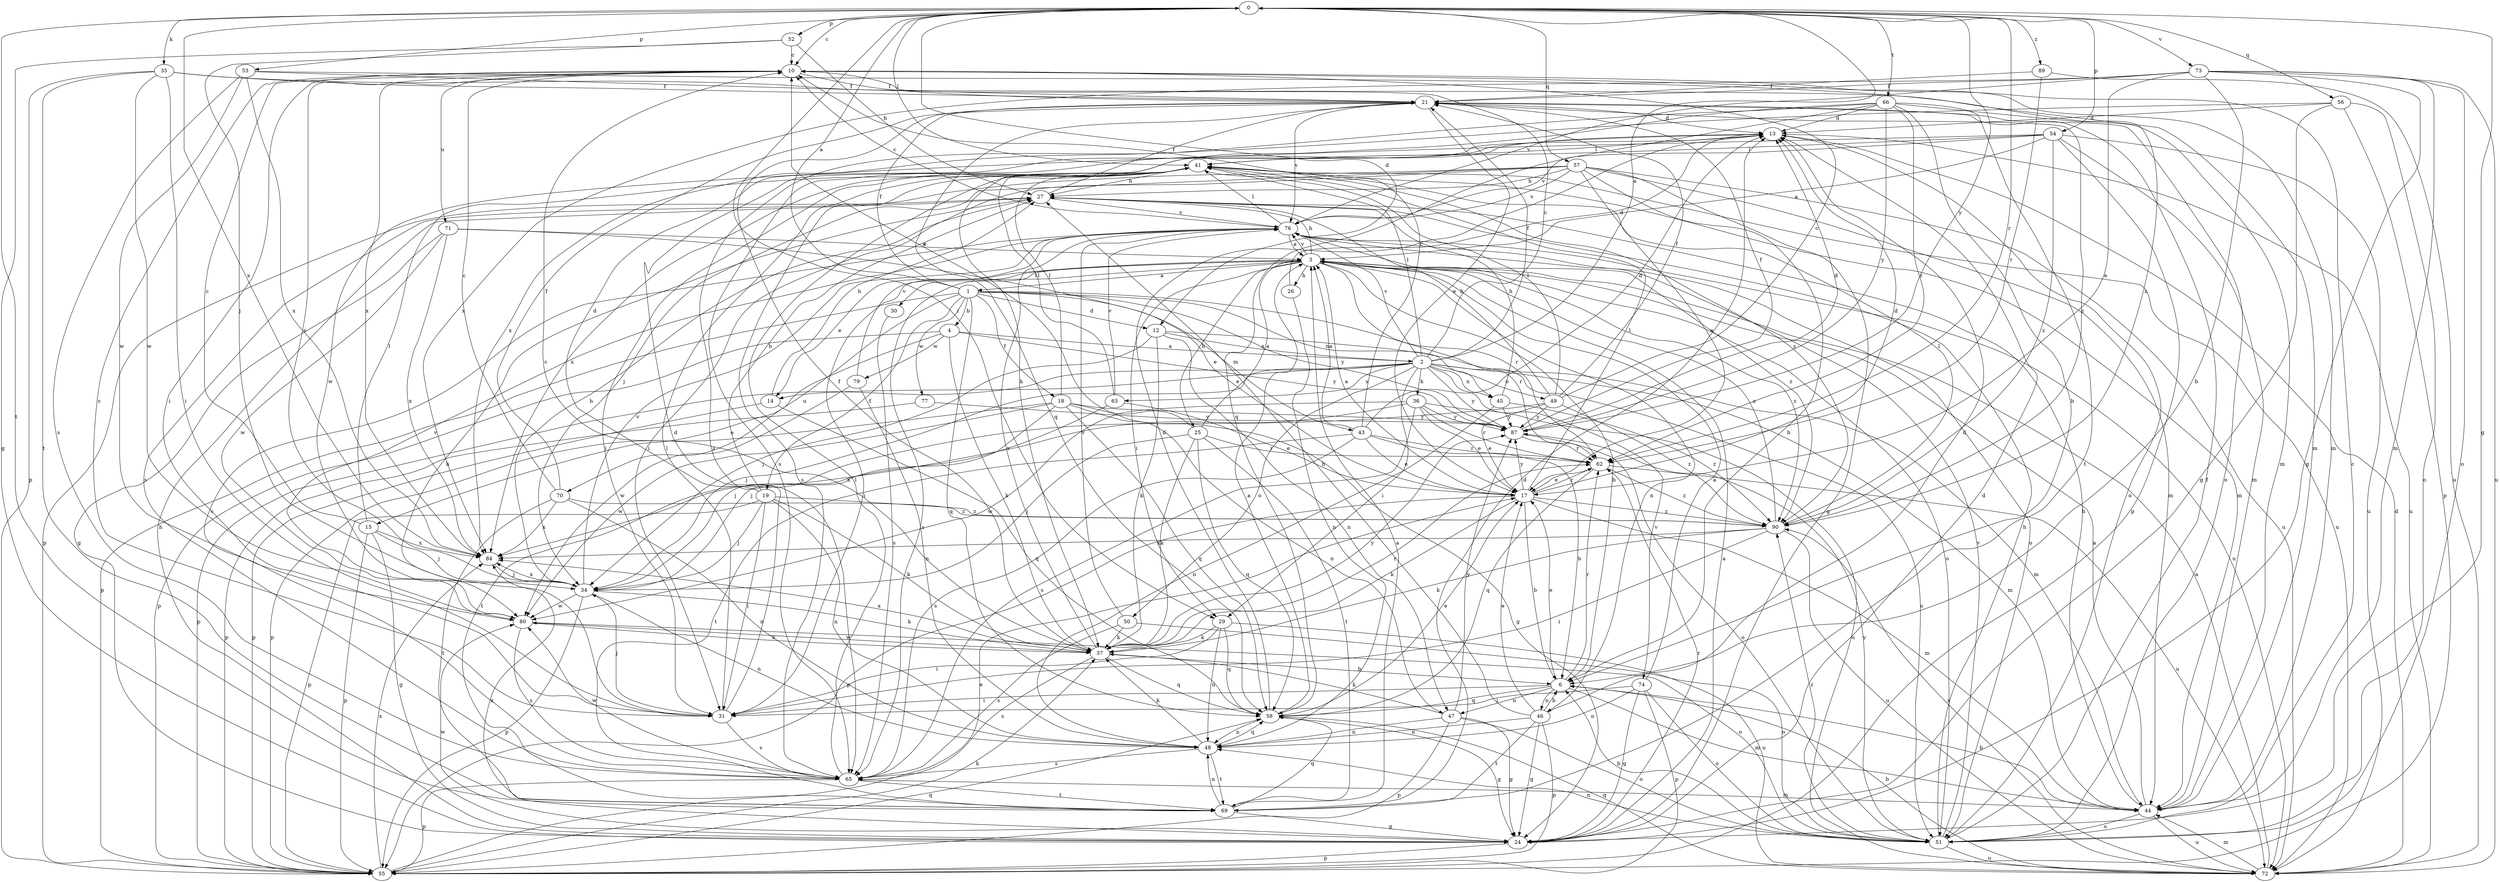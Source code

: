 strict digraph  {
0;
1;
2;
3;
4;
6;
10;
12;
13;
14;
15;
17;
18;
19;
21;
24;
25;
26;
27;
29;
30;
31;
34;
35;
36;
37;
41;
43;
44;
45;
46;
47;
48;
49;
50;
51;
52;
53;
54;
55;
56;
57;
58;
62;
63;
65;
66;
69;
70;
71;
72;
73;
74;
76;
77;
79;
80;
84;
87;
89;
90;
0 -> 10  [label=c];
0 -> 12  [label=d];
0 -> 24  [label=g];
0 -> 29  [label=i];
0 -> 35  [label=k];
0 -> 41  [label=l];
0 -> 52  [label=p];
0 -> 53  [label=p];
0 -> 54  [label=p];
0 -> 56  [label=q];
0 -> 57  [label=q];
0 -> 62  [label=r];
0 -> 66  [label=t];
0 -> 69  [label=t];
0 -> 73  [label=v];
0 -> 84  [label=x];
0 -> 87  [label=y];
0 -> 89  [label=z];
1 -> 0  [label=a];
1 -> 4  [label=b];
1 -> 12  [label=d];
1 -> 18  [label=f];
1 -> 19  [label=f];
1 -> 21  [label=f];
1 -> 43  [label=m];
1 -> 45  [label=n];
1 -> 55  [label=p];
1 -> 58  [label=q];
1 -> 62  [label=r];
1 -> 70  [label=u];
1 -> 77  [label=w];
1 -> 87  [label=y];
2 -> 0  [label=a];
2 -> 10  [label=c];
2 -> 14  [label=e];
2 -> 21  [label=f];
2 -> 29  [label=i];
2 -> 34  [label=j];
2 -> 36  [label=k];
2 -> 41  [label=l];
2 -> 44  [label=m];
2 -> 45  [label=n];
2 -> 49  [label=o];
2 -> 50  [label=o];
2 -> 51  [label=o];
2 -> 55  [label=p];
2 -> 63  [label=s];
2 -> 74  [label=v];
2 -> 76  [label=v];
2 -> 87  [label=y];
3 -> 1  [label=a];
3 -> 6  [label=b];
3 -> 14  [label=e];
3 -> 25  [label=h];
3 -> 26  [label=h];
3 -> 27  [label=h];
3 -> 29  [label=i];
3 -> 30  [label=i];
3 -> 31  [label=i];
3 -> 46  [label=n];
3 -> 51  [label=o];
3 -> 62  [label=r];
3 -> 65  [label=s];
3 -> 76  [label=v];
3 -> 90  [label=z];
4 -> 2  [label=a];
4 -> 15  [label=e];
4 -> 37  [label=k];
4 -> 55  [label=p];
4 -> 79  [label=w];
4 -> 87  [label=y];
6 -> 17  [label=e];
6 -> 31  [label=i];
6 -> 44  [label=m];
6 -> 46  [label=n];
6 -> 47  [label=n];
6 -> 58  [label=q];
6 -> 62  [label=r];
10 -> 21  [label=f];
10 -> 31  [label=i];
10 -> 44  [label=m];
10 -> 71  [label=u];
10 -> 84  [label=x];
12 -> 2  [label=a];
12 -> 34  [label=j];
12 -> 37  [label=k];
12 -> 44  [label=m];
12 -> 47  [label=n];
13 -> 41  [label=l];
13 -> 51  [label=o];
13 -> 65  [label=s];
13 -> 72  [label=u];
14 -> 27  [label=h];
14 -> 55  [label=p];
14 -> 58  [label=q];
15 -> 10  [label=c];
15 -> 24  [label=g];
15 -> 34  [label=j];
15 -> 41  [label=l];
15 -> 55  [label=p];
15 -> 84  [label=x];
17 -> 3  [label=a];
17 -> 6  [label=b];
17 -> 13  [label=d];
17 -> 37  [label=k];
17 -> 41  [label=l];
17 -> 44  [label=m];
17 -> 55  [label=p];
17 -> 62  [label=r];
17 -> 87  [label=y];
17 -> 90  [label=z];
18 -> 24  [label=g];
18 -> 34  [label=j];
18 -> 41  [label=l];
18 -> 47  [label=n];
18 -> 55  [label=p];
18 -> 58  [label=q];
18 -> 80  [label=w];
18 -> 87  [label=y];
19 -> 13  [label=d];
19 -> 27  [label=h];
19 -> 31  [label=i];
19 -> 34  [label=j];
19 -> 37  [label=k];
19 -> 48  [label=n];
19 -> 55  [label=p];
19 -> 90  [label=z];
21 -> 13  [label=d];
21 -> 17  [label=e];
21 -> 51  [label=o];
21 -> 58  [label=q];
21 -> 76  [label=v];
21 -> 90  [label=z];
24 -> 3  [label=a];
24 -> 13  [label=d];
24 -> 27  [label=h];
24 -> 55  [label=p];
24 -> 62  [label=r];
24 -> 80  [label=w];
24 -> 84  [label=x];
25 -> 3  [label=a];
25 -> 10  [label=c];
25 -> 34  [label=j];
25 -> 37  [label=k];
25 -> 58  [label=q];
25 -> 62  [label=r];
25 -> 69  [label=t];
26 -> 13  [label=d];
26 -> 48  [label=n];
27 -> 21  [label=f];
27 -> 55  [label=p];
27 -> 76  [label=v];
29 -> 31  [label=i];
29 -> 37  [label=k];
29 -> 48  [label=n];
29 -> 58  [label=q];
29 -> 72  [label=u];
30 -> 65  [label=s];
31 -> 10  [label=c];
31 -> 13  [label=d];
31 -> 27  [label=h];
31 -> 34  [label=j];
31 -> 41  [label=l];
31 -> 65  [label=s];
34 -> 10  [label=c];
34 -> 27  [label=h];
34 -> 37  [label=k];
34 -> 48  [label=n];
34 -> 55  [label=p];
34 -> 76  [label=v];
34 -> 80  [label=w];
34 -> 84  [label=x];
35 -> 21  [label=f];
35 -> 31  [label=i];
35 -> 44  [label=m];
35 -> 55  [label=p];
35 -> 69  [label=t];
35 -> 80  [label=w];
36 -> 17  [label=e];
36 -> 62  [label=r];
36 -> 65  [label=s];
36 -> 72  [label=u];
36 -> 80  [label=w];
36 -> 84  [label=x];
36 -> 87  [label=y];
37 -> 6  [label=b];
37 -> 10  [label=c];
37 -> 21  [label=f];
37 -> 58  [label=q];
37 -> 62  [label=r];
37 -> 65  [label=s];
37 -> 76  [label=v];
37 -> 80  [label=w];
37 -> 84  [label=x];
37 -> 87  [label=y];
41 -> 27  [label=h];
41 -> 31  [label=i];
41 -> 44  [label=m];
41 -> 65  [label=s];
41 -> 72  [label=u];
41 -> 84  [label=x];
41 -> 90  [label=z];
43 -> 3  [label=a];
43 -> 6  [label=b];
43 -> 10  [label=c];
43 -> 13  [label=d];
43 -> 17  [label=e];
43 -> 62  [label=r];
43 -> 65  [label=s];
43 -> 69  [label=t];
44 -> 3  [label=a];
44 -> 6  [label=b];
44 -> 27  [label=h];
44 -> 51  [label=o];
44 -> 72  [label=u];
45 -> 27  [label=h];
45 -> 48  [label=n];
45 -> 87  [label=y];
45 -> 90  [label=z];
46 -> 6  [label=b];
46 -> 13  [label=d];
46 -> 17  [label=e];
46 -> 24  [label=g];
46 -> 27  [label=h];
46 -> 48  [label=n];
46 -> 55  [label=p];
46 -> 69  [label=t];
47 -> 24  [label=g];
47 -> 37  [label=k];
47 -> 48  [label=n];
47 -> 51  [label=o];
47 -> 55  [label=p];
47 -> 87  [label=y];
48 -> 37  [label=k];
48 -> 58  [label=q];
48 -> 65  [label=s];
48 -> 69  [label=t];
49 -> 10  [label=c];
49 -> 17  [label=e];
49 -> 21  [label=f];
49 -> 27  [label=h];
49 -> 41  [label=l];
49 -> 69  [label=t];
49 -> 87  [label=y];
49 -> 90  [label=z];
50 -> 37  [label=k];
50 -> 51  [label=o];
50 -> 65  [label=s];
50 -> 76  [label=v];
51 -> 6  [label=b];
51 -> 10  [label=c];
51 -> 21  [label=f];
51 -> 27  [label=h];
51 -> 48  [label=n];
51 -> 72  [label=u];
51 -> 76  [label=v];
51 -> 87  [label=y];
51 -> 90  [label=z];
52 -> 10  [label=c];
52 -> 24  [label=g];
52 -> 27  [label=h];
52 -> 34  [label=j];
53 -> 21  [label=f];
53 -> 65  [label=s];
53 -> 80  [label=w];
53 -> 84  [label=x];
53 -> 90  [label=z];
54 -> 3  [label=a];
54 -> 41  [label=l];
54 -> 44  [label=m];
54 -> 55  [label=p];
54 -> 72  [label=u];
54 -> 76  [label=v];
54 -> 80  [label=w];
54 -> 90  [label=z];
55 -> 17  [label=e];
55 -> 37  [label=k];
55 -> 58  [label=q];
55 -> 84  [label=x];
56 -> 13  [label=d];
56 -> 24  [label=g];
56 -> 51  [label=o];
56 -> 55  [label=p];
56 -> 84  [label=x];
57 -> 6  [label=b];
57 -> 17  [label=e];
57 -> 24  [label=g];
57 -> 27  [label=h];
57 -> 31  [label=i];
57 -> 34  [label=j];
57 -> 44  [label=m];
57 -> 65  [label=s];
57 -> 72  [label=u];
57 -> 76  [label=v];
58 -> 3  [label=a];
58 -> 13  [label=d];
58 -> 17  [label=e];
58 -> 24  [label=g];
58 -> 48  [label=n];
62 -> 17  [label=e];
62 -> 58  [label=q];
62 -> 72  [label=u];
62 -> 90  [label=z];
63 -> 17  [label=e];
63 -> 34  [label=j];
63 -> 41  [label=l];
63 -> 76  [label=v];
65 -> 41  [label=l];
65 -> 44  [label=m];
65 -> 55  [label=p];
65 -> 69  [label=t];
65 -> 76  [label=v];
65 -> 80  [label=w];
66 -> 6  [label=b];
66 -> 13  [label=d];
66 -> 37  [label=k];
66 -> 44  [label=m];
66 -> 58  [label=q];
66 -> 62  [label=r];
66 -> 65  [label=s];
66 -> 69  [label=t];
66 -> 87  [label=y];
69 -> 3  [label=a];
69 -> 13  [label=d];
69 -> 24  [label=g];
69 -> 48  [label=n];
69 -> 58  [label=q];
70 -> 10  [label=c];
70 -> 21  [label=f];
70 -> 48  [label=n];
70 -> 69  [label=t];
70 -> 84  [label=x];
70 -> 90  [label=z];
71 -> 3  [label=a];
71 -> 17  [label=e];
71 -> 24  [label=g];
71 -> 80  [label=w];
71 -> 84  [label=x];
72 -> 3  [label=a];
72 -> 6  [label=b];
72 -> 13  [label=d];
72 -> 44  [label=m];
72 -> 58  [label=q];
72 -> 90  [label=z];
73 -> 6  [label=b];
73 -> 17  [label=e];
73 -> 21  [label=f];
73 -> 24  [label=g];
73 -> 44  [label=m];
73 -> 51  [label=o];
73 -> 72  [label=u];
73 -> 76  [label=v];
73 -> 84  [label=x];
74 -> 3  [label=a];
74 -> 24  [label=g];
74 -> 31  [label=i];
74 -> 48  [label=n];
74 -> 51  [label=o];
74 -> 55  [label=p];
76 -> 3  [label=a];
76 -> 10  [label=c];
76 -> 41  [label=l];
76 -> 51  [label=o];
76 -> 72  [label=u];
76 -> 90  [label=z];
77 -> 55  [label=p];
77 -> 87  [label=y];
79 -> 48  [label=n];
79 -> 76  [label=v];
79 -> 80  [label=w];
80 -> 37  [label=k];
80 -> 51  [label=o];
80 -> 65  [label=s];
80 -> 76  [label=v];
84 -> 34  [label=j];
87 -> 13  [label=d];
87 -> 21  [label=f];
87 -> 51  [label=o];
87 -> 62  [label=r];
89 -> 21  [label=f];
89 -> 62  [label=r];
89 -> 72  [label=u];
90 -> 3  [label=a];
90 -> 31  [label=i];
90 -> 37  [label=k];
90 -> 41  [label=l];
90 -> 72  [label=u];
90 -> 84  [label=x];
}
